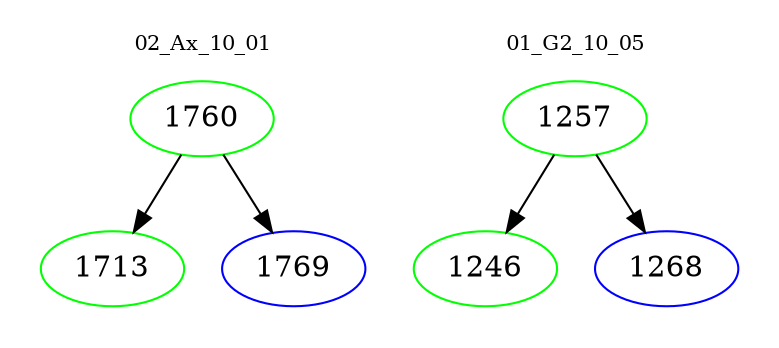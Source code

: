 digraph{
subgraph cluster_0 {
color = white
label = "02_Ax_10_01";
fontsize=10;
T0_1760 [label="1760", color="green"]
T0_1760 -> T0_1713 [color="black"]
T0_1713 [label="1713", color="green"]
T0_1760 -> T0_1769 [color="black"]
T0_1769 [label="1769", color="blue"]
}
subgraph cluster_1 {
color = white
label = "01_G2_10_05";
fontsize=10;
T1_1257 [label="1257", color="green"]
T1_1257 -> T1_1246 [color="black"]
T1_1246 [label="1246", color="green"]
T1_1257 -> T1_1268 [color="black"]
T1_1268 [label="1268", color="blue"]
}
}
